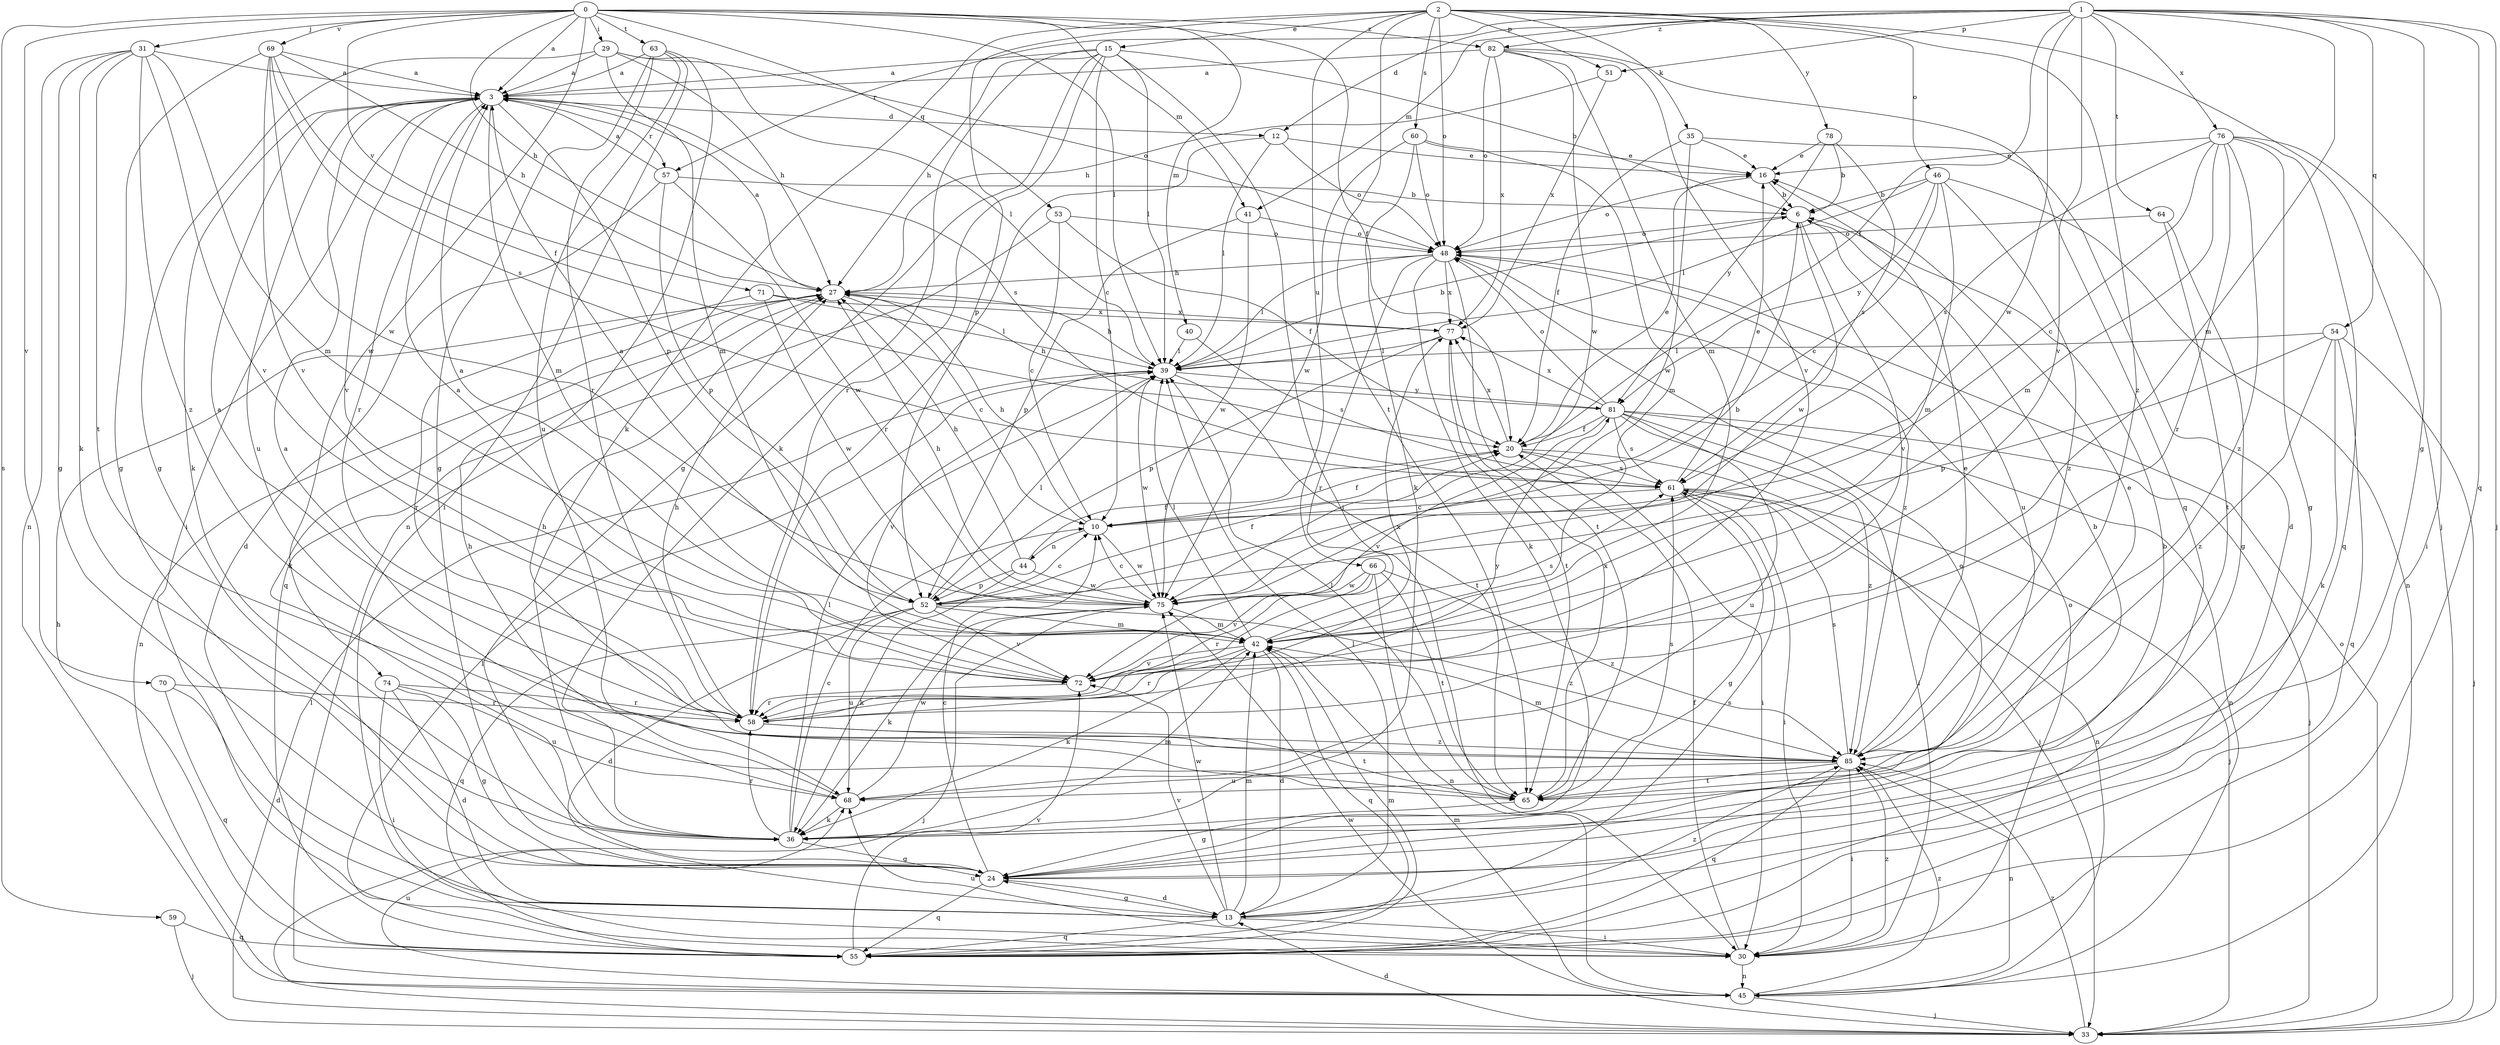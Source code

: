 strict digraph  {
0;
1;
2;
3;
6;
10;
12;
13;
15;
16;
20;
24;
27;
29;
30;
31;
33;
35;
36;
39;
40;
41;
42;
44;
45;
46;
48;
51;
52;
53;
54;
55;
57;
58;
59;
60;
61;
63;
64;
65;
66;
68;
69;
70;
71;
72;
74;
75;
76;
77;
78;
81;
82;
85;
0 -> 3  [label=a];
0 -> 20  [label=f];
0 -> 27  [label=h];
0 -> 29  [label=i];
0 -> 31  [label=j];
0 -> 39  [label=l];
0 -> 40  [label=m];
0 -> 41  [label=m];
0 -> 53  [label=q];
0 -> 59  [label=s];
0 -> 63  [label=t];
0 -> 69  [label=v];
0 -> 70  [label=v];
0 -> 71  [label=v];
0 -> 74  [label=w];
0 -> 82  [label=z];
1 -> 12  [label=d];
1 -> 20  [label=f];
1 -> 24  [label=g];
1 -> 33  [label=j];
1 -> 41  [label=m];
1 -> 42  [label=m];
1 -> 51  [label=p];
1 -> 54  [label=q];
1 -> 55  [label=q];
1 -> 57  [label=r];
1 -> 64  [label=t];
1 -> 72  [label=v];
1 -> 75  [label=w];
1 -> 76  [label=x];
1 -> 82  [label=z];
2 -> 15  [label=e];
2 -> 33  [label=j];
2 -> 35  [label=k];
2 -> 36  [label=k];
2 -> 46  [label=o];
2 -> 48  [label=o];
2 -> 51  [label=p];
2 -> 52  [label=p];
2 -> 60  [label=s];
2 -> 65  [label=t];
2 -> 66  [label=u];
2 -> 78  [label=y];
2 -> 85  [label=z];
3 -> 12  [label=d];
3 -> 30  [label=i];
3 -> 36  [label=k];
3 -> 42  [label=m];
3 -> 52  [label=p];
3 -> 57  [label=r];
3 -> 58  [label=r];
3 -> 61  [label=s];
3 -> 68  [label=u];
3 -> 72  [label=v];
6 -> 48  [label=o];
6 -> 68  [label=u];
6 -> 72  [label=v];
6 -> 75  [label=w];
10 -> 20  [label=f];
10 -> 27  [label=h];
10 -> 44  [label=n];
10 -> 75  [label=w];
12 -> 16  [label=e];
12 -> 39  [label=l];
12 -> 48  [label=o];
12 -> 58  [label=r];
13 -> 24  [label=g];
13 -> 30  [label=i];
13 -> 39  [label=l];
13 -> 42  [label=m];
13 -> 55  [label=q];
13 -> 61  [label=s];
13 -> 72  [label=v];
13 -> 75  [label=w];
13 -> 85  [label=z];
15 -> 3  [label=a];
15 -> 6  [label=b];
15 -> 10  [label=c];
15 -> 24  [label=g];
15 -> 27  [label=h];
15 -> 30  [label=i];
15 -> 36  [label=k];
15 -> 39  [label=l];
15 -> 58  [label=r];
16 -> 6  [label=b];
16 -> 48  [label=o];
20 -> 16  [label=e];
20 -> 30  [label=i];
20 -> 33  [label=j];
20 -> 61  [label=s];
20 -> 77  [label=x];
24 -> 6  [label=b];
24 -> 10  [label=c];
24 -> 13  [label=d];
24 -> 48  [label=o];
24 -> 55  [label=q];
27 -> 3  [label=a];
27 -> 10  [label=c];
27 -> 36  [label=k];
27 -> 45  [label=n];
27 -> 77  [label=x];
29 -> 3  [label=a];
29 -> 24  [label=g];
29 -> 27  [label=h];
29 -> 39  [label=l];
29 -> 42  [label=m];
29 -> 48  [label=o];
30 -> 20  [label=f];
30 -> 45  [label=n];
30 -> 48  [label=o];
30 -> 68  [label=u];
30 -> 85  [label=z];
31 -> 3  [label=a];
31 -> 24  [label=g];
31 -> 36  [label=k];
31 -> 42  [label=m];
31 -> 45  [label=n];
31 -> 65  [label=t];
31 -> 72  [label=v];
31 -> 85  [label=z];
33 -> 13  [label=d];
33 -> 39  [label=l];
33 -> 48  [label=o];
33 -> 75  [label=w];
33 -> 85  [label=z];
35 -> 13  [label=d];
35 -> 16  [label=e];
35 -> 20  [label=f];
35 -> 75  [label=w];
36 -> 6  [label=b];
36 -> 10  [label=c];
36 -> 24  [label=g];
36 -> 39  [label=l];
36 -> 42  [label=m];
36 -> 58  [label=r];
39 -> 6  [label=b];
39 -> 27  [label=h];
39 -> 65  [label=t];
39 -> 72  [label=v];
39 -> 75  [label=w];
39 -> 81  [label=y];
40 -> 39  [label=l];
40 -> 61  [label=s];
41 -> 48  [label=o];
41 -> 52  [label=p];
41 -> 75  [label=w];
42 -> 3  [label=a];
42 -> 13  [label=d];
42 -> 36  [label=k];
42 -> 39  [label=l];
42 -> 55  [label=q];
42 -> 58  [label=r];
42 -> 61  [label=s];
42 -> 72  [label=v];
44 -> 20  [label=f];
44 -> 27  [label=h];
44 -> 36  [label=k];
44 -> 52  [label=p];
44 -> 75  [label=w];
45 -> 33  [label=j];
45 -> 42  [label=m];
45 -> 68  [label=u];
45 -> 85  [label=z];
46 -> 6  [label=b];
46 -> 10  [label=c];
46 -> 39  [label=l];
46 -> 42  [label=m];
46 -> 45  [label=n];
46 -> 81  [label=y];
46 -> 85  [label=z];
48 -> 27  [label=h];
48 -> 36  [label=k];
48 -> 39  [label=l];
48 -> 58  [label=r];
48 -> 65  [label=t];
48 -> 77  [label=x];
48 -> 85  [label=z];
51 -> 27  [label=h];
51 -> 77  [label=x];
52 -> 3  [label=a];
52 -> 6  [label=b];
52 -> 10  [label=c];
52 -> 13  [label=d];
52 -> 20  [label=f];
52 -> 39  [label=l];
52 -> 42  [label=m];
52 -> 55  [label=q];
52 -> 68  [label=u];
52 -> 72  [label=v];
52 -> 85  [label=z];
53 -> 10  [label=c];
53 -> 20  [label=f];
53 -> 48  [label=o];
53 -> 55  [label=q];
54 -> 33  [label=j];
54 -> 36  [label=k];
54 -> 39  [label=l];
54 -> 52  [label=p];
54 -> 55  [label=q];
54 -> 85  [label=z];
55 -> 27  [label=h];
55 -> 39  [label=l];
55 -> 42  [label=m];
55 -> 72  [label=v];
57 -> 3  [label=a];
57 -> 6  [label=b];
57 -> 13  [label=d];
57 -> 52  [label=p];
57 -> 75  [label=w];
58 -> 3  [label=a];
58 -> 27  [label=h];
58 -> 65  [label=t];
58 -> 77  [label=x];
58 -> 81  [label=y];
58 -> 85  [label=z];
59 -> 33  [label=j];
59 -> 55  [label=q];
60 -> 16  [label=e];
60 -> 36  [label=k];
60 -> 42  [label=m];
60 -> 48  [label=o];
60 -> 75  [label=w];
61 -> 10  [label=c];
61 -> 16  [label=e];
61 -> 24  [label=g];
61 -> 30  [label=i];
61 -> 33  [label=j];
61 -> 45  [label=n];
63 -> 3  [label=a];
63 -> 24  [label=g];
63 -> 30  [label=i];
63 -> 45  [label=n];
63 -> 58  [label=r];
63 -> 68  [label=u];
64 -> 24  [label=g];
64 -> 48  [label=o];
64 -> 65  [label=t];
65 -> 3  [label=a];
65 -> 16  [label=e];
65 -> 24  [label=g];
65 -> 39  [label=l];
65 -> 61  [label=s];
65 -> 77  [label=x];
66 -> 45  [label=n];
66 -> 58  [label=r];
66 -> 65  [label=t];
66 -> 72  [label=v];
66 -> 75  [label=w];
66 -> 85  [label=z];
68 -> 27  [label=h];
68 -> 36  [label=k];
68 -> 75  [label=w];
69 -> 3  [label=a];
69 -> 20  [label=f];
69 -> 24  [label=g];
69 -> 27  [label=h];
69 -> 61  [label=s];
69 -> 72  [label=v];
69 -> 75  [label=w];
70 -> 13  [label=d];
70 -> 55  [label=q];
70 -> 58  [label=r];
71 -> 39  [label=l];
71 -> 58  [label=r];
71 -> 75  [label=w];
71 -> 77  [label=x];
72 -> 3  [label=a];
72 -> 58  [label=r];
74 -> 13  [label=d];
74 -> 24  [label=g];
74 -> 30  [label=i];
74 -> 58  [label=r];
74 -> 68  [label=u];
75 -> 10  [label=c];
75 -> 27  [label=h];
75 -> 33  [label=j];
75 -> 36  [label=k];
75 -> 42  [label=m];
76 -> 10  [label=c];
76 -> 16  [label=e];
76 -> 24  [label=g];
76 -> 30  [label=i];
76 -> 42  [label=m];
76 -> 55  [label=q];
76 -> 58  [label=r];
76 -> 61  [label=s];
76 -> 85  [label=z];
77 -> 39  [label=l];
77 -> 52  [label=p];
77 -> 65  [label=t];
78 -> 6  [label=b];
78 -> 16  [label=e];
78 -> 61  [label=s];
78 -> 81  [label=y];
81 -> 20  [label=f];
81 -> 27  [label=h];
81 -> 30  [label=i];
81 -> 33  [label=j];
81 -> 45  [label=n];
81 -> 48  [label=o];
81 -> 61  [label=s];
81 -> 68  [label=u];
81 -> 72  [label=v];
81 -> 77  [label=x];
81 -> 85  [label=z];
82 -> 3  [label=a];
82 -> 42  [label=m];
82 -> 48  [label=o];
82 -> 55  [label=q];
82 -> 72  [label=v];
82 -> 75  [label=w];
82 -> 77  [label=x];
85 -> 16  [label=e];
85 -> 27  [label=h];
85 -> 30  [label=i];
85 -> 42  [label=m];
85 -> 45  [label=n];
85 -> 55  [label=q];
85 -> 61  [label=s];
85 -> 65  [label=t];
85 -> 68  [label=u];
}
